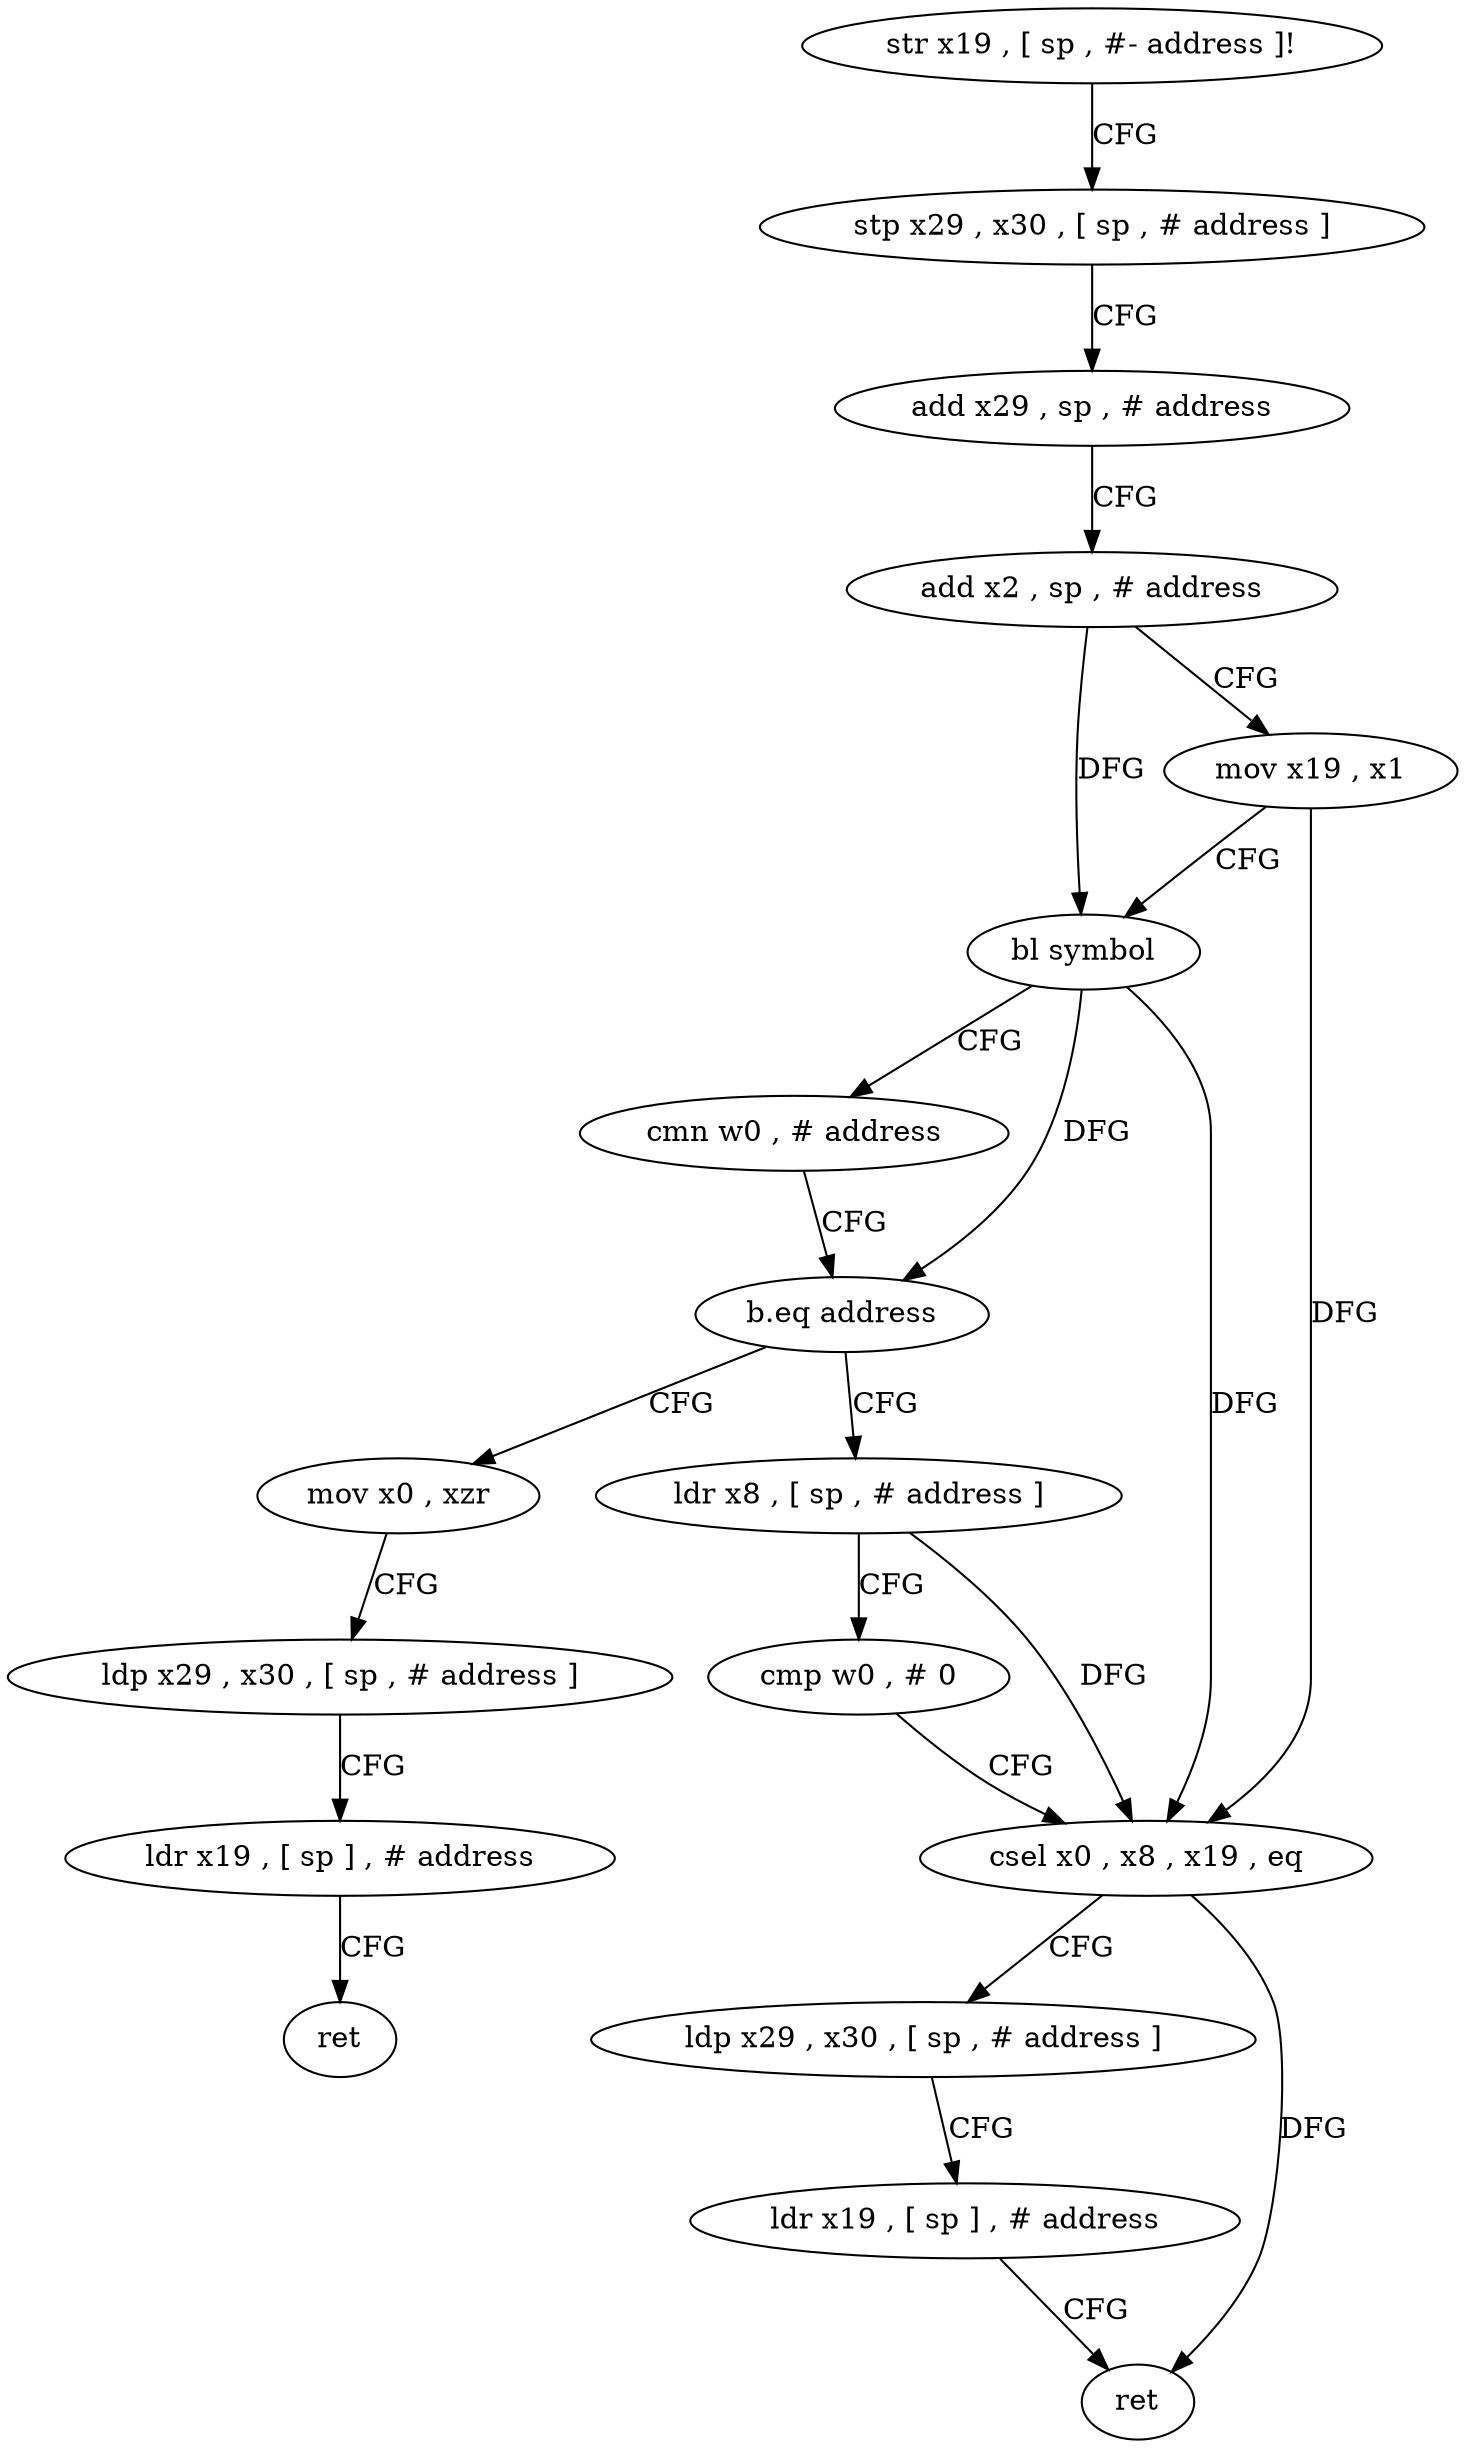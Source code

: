 digraph "func" {
"4225200" [label = "str x19 , [ sp , #- address ]!" ]
"4225204" [label = "stp x29 , x30 , [ sp , # address ]" ]
"4225208" [label = "add x29 , sp , # address" ]
"4225212" [label = "add x2 , sp , # address" ]
"4225216" [label = "mov x19 , x1" ]
"4225220" [label = "bl symbol" ]
"4225224" [label = "cmn w0 , # address" ]
"4225228" [label = "b.eq address" ]
"4225256" [label = "mov x0 , xzr" ]
"4225232" [label = "ldr x8 , [ sp , # address ]" ]
"4225260" [label = "ldp x29 , x30 , [ sp , # address ]" ]
"4225264" [label = "ldr x19 , [ sp ] , # address" ]
"4225268" [label = "ret" ]
"4225236" [label = "cmp w0 , # 0" ]
"4225240" [label = "csel x0 , x8 , x19 , eq" ]
"4225244" [label = "ldp x29 , x30 , [ sp , # address ]" ]
"4225248" [label = "ldr x19 , [ sp ] , # address" ]
"4225252" [label = "ret" ]
"4225200" -> "4225204" [ label = "CFG" ]
"4225204" -> "4225208" [ label = "CFG" ]
"4225208" -> "4225212" [ label = "CFG" ]
"4225212" -> "4225216" [ label = "CFG" ]
"4225212" -> "4225220" [ label = "DFG" ]
"4225216" -> "4225220" [ label = "CFG" ]
"4225216" -> "4225240" [ label = "DFG" ]
"4225220" -> "4225224" [ label = "CFG" ]
"4225220" -> "4225228" [ label = "DFG" ]
"4225220" -> "4225240" [ label = "DFG" ]
"4225224" -> "4225228" [ label = "CFG" ]
"4225228" -> "4225256" [ label = "CFG" ]
"4225228" -> "4225232" [ label = "CFG" ]
"4225256" -> "4225260" [ label = "CFG" ]
"4225232" -> "4225236" [ label = "CFG" ]
"4225232" -> "4225240" [ label = "DFG" ]
"4225260" -> "4225264" [ label = "CFG" ]
"4225264" -> "4225268" [ label = "CFG" ]
"4225236" -> "4225240" [ label = "CFG" ]
"4225240" -> "4225244" [ label = "CFG" ]
"4225240" -> "4225252" [ label = "DFG" ]
"4225244" -> "4225248" [ label = "CFG" ]
"4225248" -> "4225252" [ label = "CFG" ]
}
